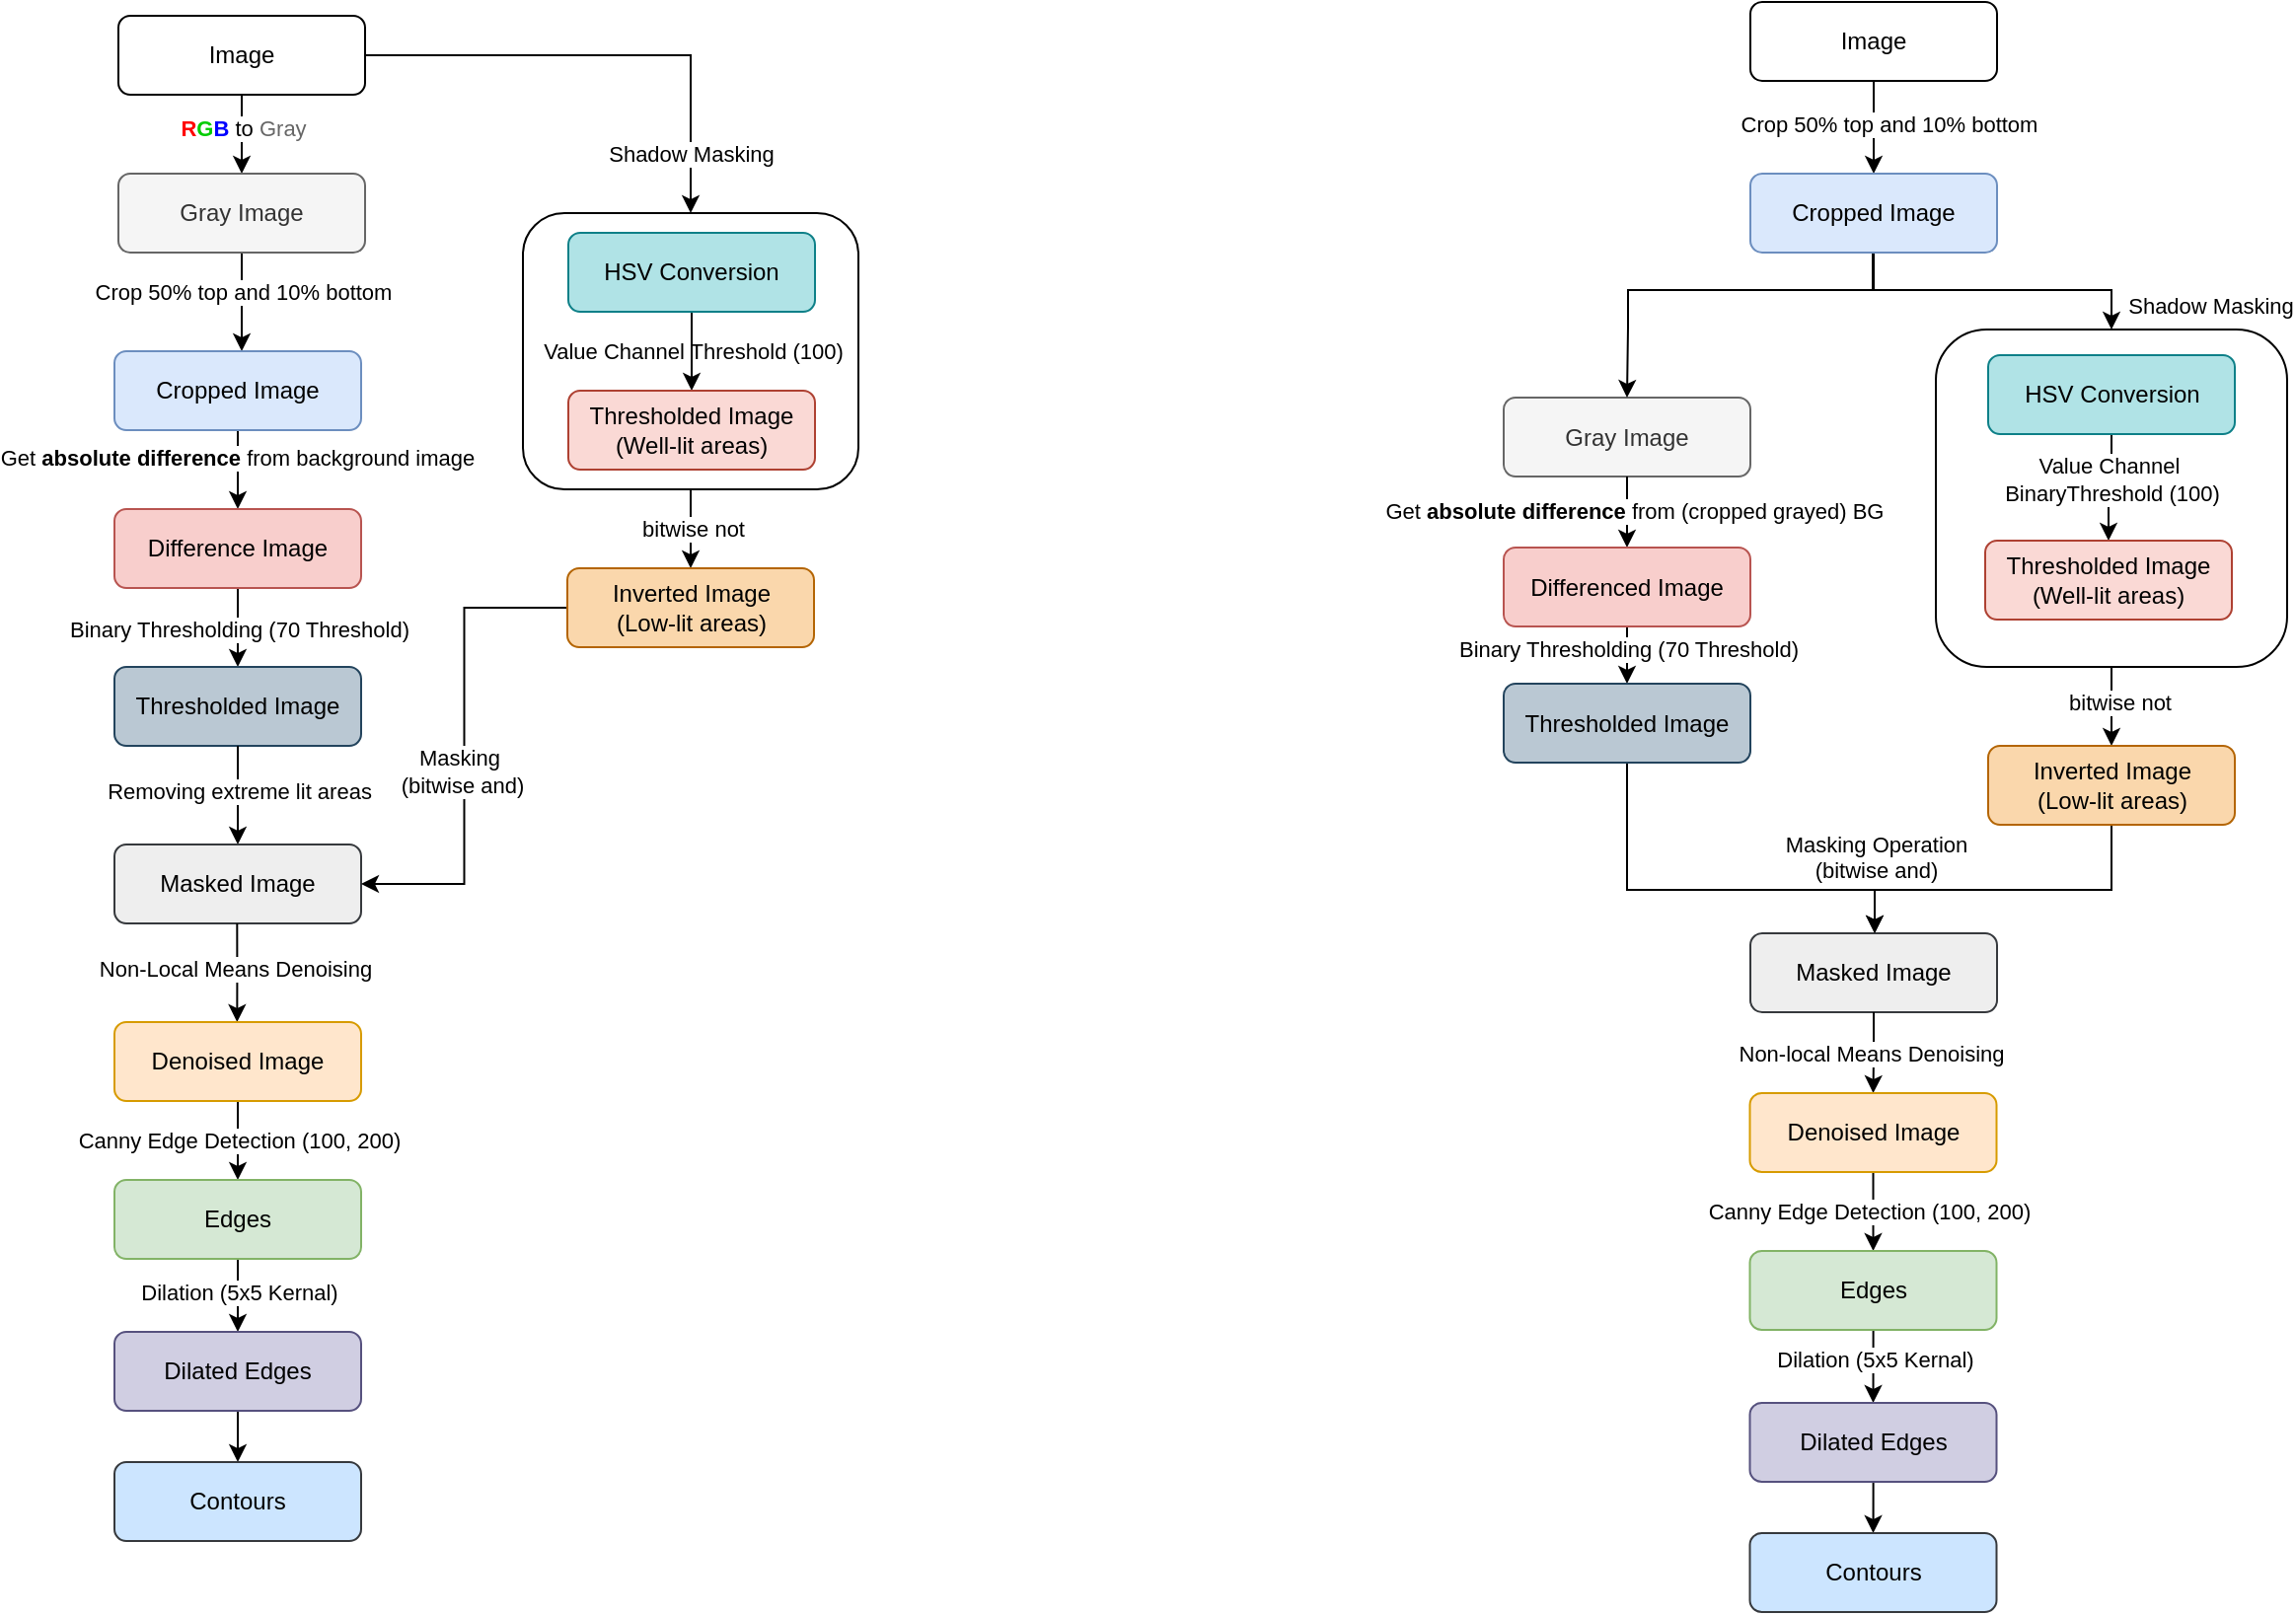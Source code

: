 <mxfile version="25.0.0">
  <diagram name="Page-1" id="ClQu5ERpnKyy4-RX53Do">
    <mxGraphModel grid="0" page="1" gridSize="10" guides="1" tooltips="1" connect="1" arrows="1" fold="1" pageScale="1" pageWidth="850" pageHeight="1100" math="0" shadow="0">
      <root>
        <mxCell id="0" />
        <mxCell id="1" parent="0" />
        <mxCell id="zpE95bTexFEux9_Y4K8K-3" style="edgeStyle=orthogonalEdgeStyle;rounded=0;orthogonalLoop=1;jettySize=auto;html=1;entryX=0.5;entryY=0;entryDx=0;entryDy=0;labelBackgroundColor=none;" edge="1" parent="1" source="zpE95bTexFEux9_Y4K8K-1" target="zpE95bTexFEux9_Y4K8K-2">
          <mxGeometry relative="1" as="geometry" />
        </mxCell>
        <mxCell id="zpE95bTexFEux9_Y4K8K-4" value="&lt;b&gt;&lt;font color=&quot;#ff0000&quot;&gt;R&lt;/font&gt;&lt;font color=&quot;#00cc00&quot;&gt;G&lt;/font&gt;&lt;font color=&quot;#0000ff&quot;&gt;B&lt;/font&gt;&lt;/b&gt; to &lt;font color=&quot;#666666&quot;&gt;Gray&lt;/font&gt;" style="edgeLabel;html=1;align=center;verticalAlign=middle;resizable=0;points=[];labelBackgroundColor=default;" connectable="0" vertex="1" parent="zpE95bTexFEux9_Y4K8K-3">
          <mxGeometry x="-0.376" y="-2" relative="1" as="geometry">
            <mxPoint x="2" y="4" as="offset" />
          </mxGeometry>
        </mxCell>
        <mxCell id="zpE95bTexFEux9_Y4K8K-47" style="edgeStyle=orthogonalEdgeStyle;rounded=0;orthogonalLoop=1;jettySize=auto;html=1;entryX=0.5;entryY=0;entryDx=0;entryDy=0;labelBackgroundColor=none;" edge="1" parent="1" source="zpE95bTexFEux9_Y4K8K-1" target="zpE95bTexFEux9_Y4K8K-27">
          <mxGeometry relative="1" as="geometry">
            <mxPoint x="637" y="160" as="targetPoint" />
            <Array as="points">
              <mxPoint x="632" y="80" />
            </Array>
          </mxGeometry>
        </mxCell>
        <mxCell id="zpE95bTexFEux9_Y4K8K-48" value="Shadow Masking" style="edgeLabel;html=1;align=center;verticalAlign=middle;resizable=0;points=[];labelBackgroundColor=default;" connectable="0" vertex="1" parent="zpE95bTexFEux9_Y4K8K-47">
          <mxGeometry x="0.577" relative="1" as="geometry">
            <mxPoint y="22" as="offset" />
          </mxGeometry>
        </mxCell>
        <mxCell id="zpE95bTexFEux9_Y4K8K-1" value="Image" style="rounded=1;whiteSpace=wrap;html=1;labelBackgroundColor=none;" vertex="1" parent="1">
          <mxGeometry x="342" y="60" width="125" height="40" as="geometry" />
        </mxCell>
        <mxCell id="zpE95bTexFEux9_Y4K8K-5" style="edgeStyle=orthogonalEdgeStyle;rounded=0;orthogonalLoop=1;jettySize=auto;html=1;labelBackgroundColor=none;" edge="1" parent="1" source="zpE95bTexFEux9_Y4K8K-2">
          <mxGeometry relative="1" as="geometry">
            <mxPoint x="404.5" y="230" as="targetPoint" />
          </mxGeometry>
        </mxCell>
        <mxCell id="zpE95bTexFEux9_Y4K8K-8" value="Crop 50% top and 10% bottom" style="edgeLabel;html=1;align=center;verticalAlign=middle;resizable=0;points=[];labelBackgroundColor=default;" connectable="0" vertex="1" parent="zpE95bTexFEux9_Y4K8K-5">
          <mxGeometry x="-0.37" y="-2" relative="1" as="geometry">
            <mxPoint x="2" y="4" as="offset" />
          </mxGeometry>
        </mxCell>
        <mxCell id="zpE95bTexFEux9_Y4K8K-2" value="Gray Image" style="rounded=1;whiteSpace=wrap;html=1;fillColor=#f5f5f5;fontColor=#333333;strokeColor=#666666;labelBackgroundColor=none;" vertex="1" parent="1">
          <mxGeometry x="342" y="140" width="125" height="40" as="geometry" />
        </mxCell>
        <mxCell id="zpE95bTexFEux9_Y4K8K-14" style="edgeStyle=orthogonalEdgeStyle;rounded=0;orthogonalLoop=1;jettySize=auto;html=1;entryX=0.5;entryY=0;entryDx=0;entryDy=0;exitX=0.5;exitY=1;exitDx=0;exitDy=0;" edge="1" parent="1" source="zpE95bTexFEux9_Y4K8K-16" target="zpE95bTexFEux9_Y4K8K-13">
          <mxGeometry relative="1" as="geometry">
            <mxPoint x="404.5" y="280" as="sourcePoint" />
          </mxGeometry>
        </mxCell>
        <mxCell id="zpE95bTexFEux9_Y4K8K-17" value="Get&amp;nbsp;&lt;b&gt;absolute difference&lt;/b&gt;&amp;nbsp;from background image" style="edgeLabel;html=1;align=center;verticalAlign=middle;resizable=0;points=[];labelBackgroundColor=default;" connectable="0" vertex="1" parent="zpE95bTexFEux9_Y4K8K-14">
          <mxGeometry x="-0.293" y="-1" relative="1" as="geometry">
            <mxPoint as="offset" />
          </mxGeometry>
        </mxCell>
        <mxCell id="zpE95bTexFEux9_Y4K8K-23" style="edgeStyle=orthogonalEdgeStyle;rounded=0;orthogonalLoop=1;jettySize=auto;html=1;entryX=0.5;entryY=0;entryDx=0;entryDy=0;" edge="1" parent="1" source="zpE95bTexFEux9_Y4K8K-13" target="zpE95bTexFEux9_Y4K8K-20">
          <mxGeometry relative="1" as="geometry" />
        </mxCell>
        <mxCell id="zpE95bTexFEux9_Y4K8K-25" value="Binary Thresholding (70 Threshold)" style="edgeLabel;html=1;align=center;verticalAlign=middle;resizable=0;points=[];labelBackgroundColor=default;" connectable="0" vertex="1" parent="zpE95bTexFEux9_Y4K8K-23">
          <mxGeometry x="-0.231" relative="1" as="geometry">
            <mxPoint y="5" as="offset" />
          </mxGeometry>
        </mxCell>
        <mxCell id="zpE95bTexFEux9_Y4K8K-13" value="Difference Image" style="rounded=1;whiteSpace=wrap;html=1;fillColor=#f8cecc;strokeColor=#b85450;" vertex="1" parent="1">
          <mxGeometry x="340" y="310" width="125" height="40" as="geometry" />
        </mxCell>
        <mxCell id="zpE95bTexFEux9_Y4K8K-16" value="Cropped Image" style="rounded=1;whiteSpace=wrap;html=1;fillColor=#dae8fc;strokeColor=#6c8ebf;" vertex="1" parent="1">
          <mxGeometry x="340" y="230" width="125" height="40" as="geometry" />
        </mxCell>
        <mxCell id="zpE95bTexFEux9_Y4K8K-20" value="Thresholded Image" style="rounded=1;whiteSpace=wrap;html=1;fillColor=#bac8d3;strokeColor=#23445d;" vertex="1" parent="1">
          <mxGeometry x="340" y="390" width="125" height="40" as="geometry" />
        </mxCell>
        <mxCell id="zpE95bTexFEux9_Y4K8K-50" style="edgeStyle=orthogonalEdgeStyle;rounded=0;orthogonalLoop=1;jettySize=auto;html=1;entryX=0.5;entryY=0;entryDx=0;entryDy=0;" edge="1" parent="1" source="zpE95bTexFEux9_Y4K8K-27" target="zpE95bTexFEux9_Y4K8K-52">
          <mxGeometry relative="1" as="geometry">
            <mxPoint x="632" y="450" as="targetPoint" />
          </mxGeometry>
        </mxCell>
        <mxCell id="zpE95bTexFEux9_Y4K8K-53" value="bitwise not" style="edgeLabel;html=1;align=center;verticalAlign=middle;resizable=0;points=[];" connectable="0" vertex="1" parent="zpE95bTexFEux9_Y4K8K-50">
          <mxGeometry x="-0.198" y="-2" relative="1" as="geometry">
            <mxPoint x="3" y="4" as="offset" />
          </mxGeometry>
        </mxCell>
        <mxCell id="zpE95bTexFEux9_Y4K8K-27" value="" style="rounded=1;whiteSpace=wrap;html=1;fillColor=none;" vertex="1" parent="1">
          <mxGeometry x="547" y="160" width="170" height="140" as="geometry" />
        </mxCell>
        <mxCell id="zpE95bTexFEux9_Y4K8K-36" style="edgeStyle=orthogonalEdgeStyle;rounded=0;orthogonalLoop=1;jettySize=auto;html=1;entryX=0.5;entryY=0;entryDx=0;entryDy=0;" edge="1" parent="1" source="zpE95bTexFEux9_Y4K8K-20" target="zpE95bTexFEux9_Y4K8K-51">
          <mxGeometry relative="1" as="geometry">
            <mxPoint x="403" y="500" as="targetPoint" />
            <Array as="points">
              <mxPoint x="403" y="460" />
              <mxPoint x="403" y="490" />
            </Array>
          </mxGeometry>
        </mxCell>
        <mxCell id="zpE95bTexFEux9_Y4K8K-37" value="Removing extreme lit areas" style="edgeLabel;html=1;align=center;verticalAlign=middle;resizable=0;points=[];" connectable="0" vertex="1" parent="zpE95bTexFEux9_Y4K8K-36">
          <mxGeometry x="-0.103" y="-1" relative="1" as="geometry">
            <mxPoint x="1" as="offset" />
          </mxGeometry>
        </mxCell>
        <mxCell id="zpE95bTexFEux9_Y4K8K-45" style="edgeStyle=orthogonalEdgeStyle;rounded=0;orthogonalLoop=1;jettySize=auto;html=1;entryX=0.5;entryY=0;entryDx=0;entryDy=0;" edge="1" parent="1" source="zpE95bTexFEux9_Y4K8K-40" target="zpE95bTexFEux9_Y4K8K-41">
          <mxGeometry relative="1" as="geometry" />
        </mxCell>
        <mxCell id="zpE95bTexFEux9_Y4K8K-40" value="HSV Conversion" style="rounded=1;whiteSpace=wrap;html=1;fillColor=#b0e3e6;strokeColor=#0e8088;labelBackgroundColor=none;" vertex="1" parent="1">
          <mxGeometry x="570" y="170" width="125" height="40" as="geometry" />
        </mxCell>
        <mxCell id="zpE95bTexFEux9_Y4K8K-41" value="Thresholded Image&lt;div&gt;(Well-lit areas)&lt;/div&gt;" style="rounded=1;whiteSpace=wrap;html=1;fillColor=#fad9d5;strokeColor=#ae4132;" vertex="1" parent="1">
          <mxGeometry x="570" y="250" width="125" height="40" as="geometry" />
        </mxCell>
        <mxCell id="zpE95bTexFEux9_Y4K8K-46" value="Value Channel Threshold (100)" style="edgeLabel;html=1;align=center;verticalAlign=middle;resizable=0;points=[];labelBackgroundColor=none;" connectable="0" vertex="1" parent="1">
          <mxGeometry x="632.5" y="230" as="geometry" />
        </mxCell>
        <mxCell id="zpE95bTexFEux9_Y4K8K-51" value="Masked Image" style="rounded=1;whiteSpace=wrap;html=1;fillColor=#eeeeee;strokeColor=#36393d;" vertex="1" parent="1">
          <mxGeometry x="340" y="480" width="125" height="40" as="geometry" />
        </mxCell>
        <mxCell id="zpE95bTexFEux9_Y4K8K-56" style="edgeStyle=orthogonalEdgeStyle;rounded=0;orthogonalLoop=1;jettySize=auto;html=1;entryX=1;entryY=0.5;entryDx=0;entryDy=0;" edge="1" parent="1" source="zpE95bTexFEux9_Y4K8K-52" target="zpE95bTexFEux9_Y4K8K-51">
          <mxGeometry relative="1" as="geometry" />
        </mxCell>
        <mxCell id="zpE95bTexFEux9_Y4K8K-57" value="Masking&amp;nbsp;&lt;div&gt;(bitwise and)&lt;/div&gt;" style="edgeLabel;html=1;align=center;verticalAlign=middle;resizable=0;points=[];" connectable="0" vertex="1" parent="zpE95bTexFEux9_Y4K8K-56">
          <mxGeometry x="0.1" y="-2" relative="1" as="geometry">
            <mxPoint as="offset" />
          </mxGeometry>
        </mxCell>
        <mxCell id="zpE95bTexFEux9_Y4K8K-52" value="Inverted Image&lt;br&gt;(Low-lit areas)" style="rounded=1;whiteSpace=wrap;html=1;fillColor=#fad7ac;strokeColor=#b46504;" vertex="1" parent="1">
          <mxGeometry x="569.5" y="340" width="125" height="40" as="geometry" />
        </mxCell>
        <mxCell id="zpE95bTexFEux9_Y4K8K-58" style="edgeStyle=orthogonalEdgeStyle;rounded=0;orthogonalLoop=1;jettySize=auto;html=1;entryX=0.5;entryY=0;entryDx=0;entryDy=0;" edge="1" parent="1">
          <mxGeometry relative="1" as="geometry">
            <mxPoint x="402.16" y="520" as="sourcePoint" />
            <mxPoint x="402.16" y="570" as="targetPoint" />
            <Array as="points">
              <mxPoint x="402.16" y="550" />
              <mxPoint x="402.16" y="580" />
            </Array>
          </mxGeometry>
        </mxCell>
        <mxCell id="zpE95bTexFEux9_Y4K8K-59" value="Non-Local Means Denoising" style="edgeLabel;html=1;align=center;verticalAlign=middle;resizable=0;points=[];" connectable="0" vertex="1" parent="zpE95bTexFEux9_Y4K8K-58">
          <mxGeometry x="-0.103" y="-1" relative="1" as="geometry">
            <mxPoint as="offset" />
          </mxGeometry>
        </mxCell>
        <mxCell id="zpE95bTexFEux9_Y4K8K-61" style="edgeStyle=orthogonalEdgeStyle;rounded=0;orthogonalLoop=1;jettySize=auto;html=1;entryX=0.5;entryY=0;entryDx=0;entryDy=0;" edge="1" parent="1" source="zpE95bTexFEux9_Y4K8K-60" target="zpE95bTexFEux9_Y4K8K-62">
          <mxGeometry relative="1" as="geometry">
            <mxPoint x="402.5" y="650" as="targetPoint" />
          </mxGeometry>
        </mxCell>
        <mxCell id="zpE95bTexFEux9_Y4K8K-60" value="Denoised Image" style="rounded=1;whiteSpace=wrap;html=1;fillColor=#ffe6cc;strokeColor=#d79b00;" vertex="1" parent="1">
          <mxGeometry x="340" y="570" width="125" height="40" as="geometry" />
        </mxCell>
        <mxCell id="zpE95bTexFEux9_Y4K8K-73" style="edgeStyle=orthogonalEdgeStyle;rounded=0;orthogonalLoop=1;jettySize=auto;html=1;entryX=0.5;entryY=0;entryDx=0;entryDy=0;" edge="1" parent="1" source="zpE95bTexFEux9_Y4K8K-62" target="zpE95bTexFEux9_Y4K8K-74">
          <mxGeometry relative="1" as="geometry">
            <mxPoint x="402.5" y="720" as="targetPoint" />
          </mxGeometry>
        </mxCell>
        <mxCell id="zpE95bTexFEux9_Y4K8K-77" value="Dilation (5x5 Kernal)" style="edgeLabel;html=1;align=center;verticalAlign=middle;resizable=0;points=[];" connectable="0" vertex="1" parent="zpE95bTexFEux9_Y4K8K-73">
          <mxGeometry x="-0.224" relative="1" as="geometry">
            <mxPoint as="offset" />
          </mxGeometry>
        </mxCell>
        <mxCell id="zpE95bTexFEux9_Y4K8K-62" value="Edges" style="rounded=1;whiteSpace=wrap;html=1;fillColor=#d5e8d4;strokeColor=#82b366;" vertex="1" parent="1">
          <mxGeometry x="340" y="650" width="125" height="40" as="geometry" />
        </mxCell>
        <mxCell id="zpE95bTexFEux9_Y4K8K-63" value="Canny Edge Detection (100, 200)" style="edgeLabel;html=1;align=center;verticalAlign=middle;resizable=0;points=[];" connectable="0" vertex="1" parent="1">
          <mxGeometry x="402.503" y="630.002" as="geometry" />
        </mxCell>
        <mxCell id="zpE95bTexFEux9_Y4K8K-75" style="edgeStyle=orthogonalEdgeStyle;rounded=0;orthogonalLoop=1;jettySize=auto;html=1;entryX=0.5;entryY=0;entryDx=0;entryDy=0;" edge="1" parent="1" source="zpE95bTexFEux9_Y4K8K-74" target="zpE95bTexFEux9_Y4K8K-76">
          <mxGeometry relative="1" as="geometry">
            <mxPoint x="404.5" y="780" as="targetPoint" />
          </mxGeometry>
        </mxCell>
        <mxCell id="zpE95bTexFEux9_Y4K8K-74" value="Dilated Edges" style="rounded=1;whiteSpace=wrap;html=1;fillColor=#d0cee2;strokeColor=#56517e;" vertex="1" parent="1">
          <mxGeometry x="340" y="727" width="125" height="40" as="geometry" />
        </mxCell>
        <mxCell id="zpE95bTexFEux9_Y4K8K-76" value="Contours" style="rounded=1;whiteSpace=wrap;html=1;fillColor=#cce5ff;strokeColor=#36393d;" vertex="1" parent="1">
          <mxGeometry x="340" y="793" width="125" height="40" as="geometry" />
        </mxCell>
        <mxCell id="zpE95bTexFEux9_Y4K8K-84" value="Image" style="rounded=1;whiteSpace=wrap;html=1;labelBackgroundColor=none;" vertex="1" parent="1">
          <mxGeometry x="1169" y="53" width="125" height="40" as="geometry" />
        </mxCell>
        <mxCell id="zpE95bTexFEux9_Y4K8K-85" style="edgeStyle=orthogonalEdgeStyle;rounded=0;orthogonalLoop=1;jettySize=auto;html=1;labelBackgroundColor=none;exitX=0.5;exitY=1;exitDx=0;exitDy=0;entryX=0.5;entryY=0;entryDx=0;entryDy=0;" edge="1" parent="1" source="zpE95bTexFEux9_Y4K8K-84" target="zpE95bTexFEux9_Y4K8K-93">
          <mxGeometry relative="1" as="geometry">
            <mxPoint x="1090.5" y="191" as="targetPoint" />
          </mxGeometry>
        </mxCell>
        <mxCell id="zpE95bTexFEux9_Y4K8K-86" value="Crop 50% top and 10% bottom" style="edgeLabel;html=1;align=center;verticalAlign=middle;resizable=0;points=[];labelBackgroundColor=default;" connectable="0" vertex="1" parent="zpE95bTexFEux9_Y4K8K-85">
          <mxGeometry x="-0.37" y="-2" relative="1" as="geometry">
            <mxPoint x="9" y="7" as="offset" />
          </mxGeometry>
        </mxCell>
        <mxCell id="zpE95bTexFEux9_Y4K8K-87" value="Gray Image" style="rounded=1;whiteSpace=wrap;html=1;fillColor=#f5f5f5;fontColor=#333333;strokeColor=#666666;labelBackgroundColor=none;" vertex="1" parent="1">
          <mxGeometry x="1044" y="253.5" width="125" height="40" as="geometry" />
        </mxCell>
        <mxCell id="zpE95bTexFEux9_Y4K8K-88" style="edgeStyle=orthogonalEdgeStyle;rounded=0;orthogonalLoop=1;jettySize=auto;html=1;entryX=0.5;entryY=0;entryDx=0;entryDy=0;exitX=0.5;exitY=1;exitDx=0;exitDy=0;" edge="1" parent="1" source="zpE95bTexFEux9_Y4K8K-87" target="zpE95bTexFEux9_Y4K8K-92">
          <mxGeometry relative="1" as="geometry">
            <mxPoint x="1095.5" y="264.5" as="sourcePoint" />
          </mxGeometry>
        </mxCell>
        <mxCell id="zpE95bTexFEux9_Y4K8K-89" value="Get&amp;nbsp;&lt;b&gt;absolute difference&lt;/b&gt;&amp;nbsp;from (cropped grayed) BG" style="edgeLabel;html=1;align=center;verticalAlign=middle;resizable=0;points=[];labelBackgroundColor=default;" connectable="0" vertex="1" parent="zpE95bTexFEux9_Y4K8K-88">
          <mxGeometry x="-0.293" y="-1" relative="1" as="geometry">
            <mxPoint x="4" y="5" as="offset" />
          </mxGeometry>
        </mxCell>
        <mxCell id="zpE95bTexFEux9_Y4K8K-90" style="edgeStyle=orthogonalEdgeStyle;rounded=0;orthogonalLoop=1;jettySize=auto;html=1;entryX=0.5;entryY=0;entryDx=0;entryDy=0;" edge="1" parent="1" source="zpE95bTexFEux9_Y4K8K-92" target="zpE95bTexFEux9_Y4K8K-94">
          <mxGeometry relative="1" as="geometry">
            <Array as="points">
              <mxPoint x="1107" y="375.5" />
              <mxPoint x="1107" y="375.5" />
            </Array>
          </mxGeometry>
        </mxCell>
        <mxCell id="1dstTxdm6hBY9ZnSlizb-5" value="Binary Thresholding (70 Threshold)" style="edgeLabel;html=1;align=center;verticalAlign=middle;resizable=0;points=[];" connectable="0" vertex="1" parent="zpE95bTexFEux9_Y4K8K-90">
          <mxGeometry x="-0.306" y="-1" relative="1" as="geometry">
            <mxPoint x="1" y="1" as="offset" />
          </mxGeometry>
        </mxCell>
        <mxCell id="zpE95bTexFEux9_Y4K8K-92" value="Differenced Image" style="rounded=1;whiteSpace=wrap;html=1;fillColor=#f8cecc;strokeColor=#b85450;" vertex="1" parent="1">
          <mxGeometry x="1044" y="329.5" width="125" height="40" as="geometry" />
        </mxCell>
        <mxCell id="1dstTxdm6hBY9ZnSlizb-6" style="edgeStyle=orthogonalEdgeStyle;rounded=0;orthogonalLoop=1;jettySize=auto;html=1;entryX=0.5;entryY=0;entryDx=0;entryDy=0;" edge="1" parent="1" target="zpE95bTexFEux9_Y4K8K-87">
          <mxGeometry relative="1" as="geometry">
            <mxPoint x="1233.0" y="180" as="sourcePoint" />
            <mxPoint x="1099.0" y="219" as="targetPoint" />
            <Array as="points">
              <mxPoint x="1231" y="180" />
              <mxPoint x="1231" y="199" />
              <mxPoint x="1107" y="199" />
              <mxPoint x="1107" y="218" />
            </Array>
          </mxGeometry>
        </mxCell>
        <mxCell id="1dstTxdm6hBY9ZnSlizb-7" style="edgeStyle=orthogonalEdgeStyle;rounded=0;orthogonalLoop=1;jettySize=auto;html=1;entryX=0.5;entryY=0;entryDx=0;entryDy=0;" edge="1" parent="1" source="zpE95bTexFEux9_Y4K8K-93" target="zpE95bTexFEux9_Y4K8K-97">
          <mxGeometry relative="1" as="geometry">
            <Array as="points">
              <mxPoint x="1232" y="199" />
              <mxPoint x="1352" y="199" />
            </Array>
          </mxGeometry>
        </mxCell>
        <mxCell id="zpE95bTexFEux9_Y4K8K-93" value="Cropped Image" style="rounded=1;whiteSpace=wrap;html=1;fillColor=#dae8fc;strokeColor=#6c8ebf;" vertex="1" parent="1">
          <mxGeometry x="1169" y="140" width="125" height="40" as="geometry" />
        </mxCell>
        <mxCell id="1dstTxdm6hBY9ZnSlizb-15" style="edgeStyle=orthogonalEdgeStyle;rounded=0;orthogonalLoop=1;jettySize=auto;html=1;" edge="1" parent="1" source="zpE95bTexFEux9_Y4K8K-94" target="zpE95bTexFEux9_Y4K8K-104">
          <mxGeometry relative="1" as="geometry">
            <Array as="points">
              <mxPoint x="1107" y="503" />
              <mxPoint x="1232" y="503" />
            </Array>
          </mxGeometry>
        </mxCell>
        <mxCell id="zpE95bTexFEux9_Y4K8K-94" value="Thresholded Image" style="rounded=1;whiteSpace=wrap;html=1;fillColor=#bac8d3;strokeColor=#23445d;" vertex="1" parent="1">
          <mxGeometry x="1044" y="398.5" width="125" height="40" as="geometry" />
        </mxCell>
        <mxCell id="zpE95bTexFEux9_Y4K8K-95" style="edgeStyle=orthogonalEdgeStyle;rounded=0;orthogonalLoop=1;jettySize=auto;html=1;entryX=0.5;entryY=0;entryDx=0;entryDy=0;exitX=0.5;exitY=1;exitDx=0;exitDy=0;" edge="1" parent="1" source="zpE95bTexFEux9_Y4K8K-97" target="zpE95bTexFEux9_Y4K8K-107">
          <mxGeometry relative="1" as="geometry">
            <mxPoint x="1362.5" y="446" as="targetPoint" />
            <mxPoint x="1365" y="467" as="sourcePoint" />
          </mxGeometry>
        </mxCell>
        <mxCell id="zpE95bTexFEux9_Y4K8K-96" value="bitwise not" style="edgeLabel;html=1;align=center;verticalAlign=middle;resizable=0;points=[];" connectable="0" vertex="1" parent="zpE95bTexFEux9_Y4K8K-95">
          <mxGeometry x="-0.198" y="-2" relative="1" as="geometry">
            <mxPoint x="6" y="2" as="offset" />
          </mxGeometry>
        </mxCell>
        <mxCell id="zpE95bTexFEux9_Y4K8K-97" value="" style="rounded=1;whiteSpace=wrap;html=1;fillColor=none;" vertex="1" parent="1">
          <mxGeometry x="1263" y="219" width="178" height="171" as="geometry" />
        </mxCell>
        <mxCell id="zpE95bTexFEux9_Y4K8K-100" style="edgeStyle=orthogonalEdgeStyle;rounded=0;orthogonalLoop=1;jettySize=auto;html=1;entryX=0.5;entryY=0;entryDx=0;entryDy=0;" edge="1" parent="1" source="zpE95bTexFEux9_Y4K8K-101" target="zpE95bTexFEux9_Y4K8K-102">
          <mxGeometry relative="1" as="geometry" />
        </mxCell>
        <mxCell id="1dstTxdm6hBY9ZnSlizb-2" value="Shadow Masking" style="edgeLabel;html=1;align=center;verticalAlign=middle;resizable=0;points=[];" connectable="0" vertex="1" parent="zpE95bTexFEux9_Y4K8K-100">
          <mxGeometry x="-0.658" y="3" relative="1" as="geometry">
            <mxPoint x="47" y="-75" as="offset" />
          </mxGeometry>
        </mxCell>
        <mxCell id="zpE95bTexFEux9_Y4K8K-101" value="HSV Conversion" style="rounded=1;whiteSpace=wrap;html=1;fillColor=#b0e3e6;strokeColor=#0e8088;labelBackgroundColor=none;" vertex="1" parent="1">
          <mxGeometry x="1289.5" y="232.0" width="125" height="40" as="geometry" />
        </mxCell>
        <mxCell id="zpE95bTexFEux9_Y4K8K-102" value="Thresholded Image&lt;div&gt;(Well-lit areas)&lt;/div&gt;" style="rounded=1;whiteSpace=wrap;html=1;fillColor=#fad9d5;strokeColor=#ae4132;" vertex="1" parent="1">
          <mxGeometry x="1288" y="326" width="125" height="40" as="geometry" />
        </mxCell>
        <mxCell id="zpE95bTexFEux9_Y4K8K-103" value="Value Channel&amp;nbsp;&lt;div&gt;BinaryThreshold (100)&lt;/div&gt;" style="edgeLabel;html=1;align=center;verticalAlign=middle;resizable=0;points=[];labelBackgroundColor=default;" connectable="0" vertex="1" parent="1">
          <mxGeometry x="1352" y="295" as="geometry" />
        </mxCell>
        <mxCell id="zpE95bTexFEux9_Y4K8K-104" value="Masked Image" style="rounded=1;whiteSpace=wrap;html=1;fillColor=#eeeeee;strokeColor=#36393d;" vertex="1" parent="1">
          <mxGeometry x="1169" y="525" width="125" height="40" as="geometry" />
        </mxCell>
        <mxCell id="1dstTxdm6hBY9ZnSlizb-16" style="edgeStyle=orthogonalEdgeStyle;rounded=0;orthogonalLoop=1;jettySize=auto;html=1;" edge="1" parent="1" source="zpE95bTexFEux9_Y4K8K-107" target="zpE95bTexFEux9_Y4K8K-104">
          <mxGeometry relative="1" as="geometry">
            <Array as="points">
              <mxPoint x="1352" y="503" />
              <mxPoint x="1232" y="503" />
            </Array>
          </mxGeometry>
        </mxCell>
        <mxCell id="zpE95bTexFEux9_Y4K8K-107" value="Inverted Image&lt;br&gt;(Low-lit areas)" style="rounded=1;whiteSpace=wrap;html=1;fillColor=#fad7ac;strokeColor=#b46504;" vertex="1" parent="1">
          <mxGeometry x="1289.5" y="430" width="125" height="40" as="geometry" />
        </mxCell>
        <mxCell id="zpE95bTexFEux9_Y4K8K-108" style="edgeStyle=orthogonalEdgeStyle;rounded=0;orthogonalLoop=1;jettySize=auto;html=1;exitX=0.5;exitY=1;exitDx=0;exitDy=0;entryX=0.5;entryY=0;entryDx=0;entryDy=0;" edge="1" parent="1" source="zpE95bTexFEux9_Y4K8K-104" target="zpE95bTexFEux9_Y4K8K-111">
          <mxGeometry relative="1" as="geometry">
            <mxPoint x="1268" y="647" as="sourcePoint" />
            <mxPoint x="1239" y="646" as="targetPoint" />
          </mxGeometry>
        </mxCell>
        <mxCell id="zpE95bTexFEux9_Y4K8K-120" value="Non-local Means Denoising" style="edgeLabel;html=1;align=center;verticalAlign=middle;resizable=0;points=[];" connectable="0" vertex="1" parent="zpE95bTexFEux9_Y4K8K-108">
          <mxGeometry x="-0.206" y="-1" relative="1" as="geometry">
            <mxPoint x="-1" y="4" as="offset" />
          </mxGeometry>
        </mxCell>
        <mxCell id="zpE95bTexFEux9_Y4K8K-110" style="edgeStyle=orthogonalEdgeStyle;rounded=0;orthogonalLoop=1;jettySize=auto;html=1;entryX=0.5;entryY=0;entryDx=0;entryDy=0;" edge="1" parent="1" source="zpE95bTexFEux9_Y4K8K-111" target="zpE95bTexFEux9_Y4K8K-114">
          <mxGeometry relative="1" as="geometry">
            <mxPoint x="1228.75" y="686" as="targetPoint" />
          </mxGeometry>
        </mxCell>
        <mxCell id="zpE95bTexFEux9_Y4K8K-111" value="Denoised Image" style="rounded=1;whiteSpace=wrap;html=1;fillColor=#ffe6cc;strokeColor=#d79b00;" vertex="1" parent="1">
          <mxGeometry x="1168.75" y="606" width="125" height="40" as="geometry" />
        </mxCell>
        <mxCell id="zpE95bTexFEux9_Y4K8K-112" style="edgeStyle=orthogonalEdgeStyle;rounded=0;orthogonalLoop=1;jettySize=auto;html=1;entryX=0.5;entryY=0;entryDx=0;entryDy=0;" edge="1" parent="1" target="zpE95bTexFEux9_Y4K8K-117">
          <mxGeometry relative="1" as="geometry">
            <mxPoint x="1231.25" y="756" as="targetPoint" />
            <mxPoint x="1233.779" y="726" as="sourcePoint" />
          </mxGeometry>
        </mxCell>
        <mxCell id="zpE95bTexFEux9_Y4K8K-113" value="Dilation (5x5 Kernal)" style="edgeLabel;html=1;align=center;verticalAlign=middle;resizable=0;points=[];" connectable="0" vertex="1" parent="zpE95bTexFEux9_Y4K8K-112">
          <mxGeometry x="-0.224" relative="1" as="geometry">
            <mxPoint y="2" as="offset" />
          </mxGeometry>
        </mxCell>
        <mxCell id="zpE95bTexFEux9_Y4K8K-114" value="Edges" style="rounded=1;whiteSpace=wrap;html=1;fillColor=#d5e8d4;strokeColor=#82b366;" vertex="1" parent="1">
          <mxGeometry x="1168.75" y="686" width="125" height="40" as="geometry" />
        </mxCell>
        <mxCell id="zpE95bTexFEux9_Y4K8K-115" value="Canny Edge Detection (100, 200)" style="edgeLabel;html=1;align=center;verticalAlign=middle;resizable=0;points=[];" connectable="0" vertex="1" parent="1">
          <mxGeometry x="1228.753" y="666.002" as="geometry" />
        </mxCell>
        <mxCell id="zpE95bTexFEux9_Y4K8K-116" style="edgeStyle=orthogonalEdgeStyle;rounded=0;orthogonalLoop=1;jettySize=auto;html=1;entryX=0.5;entryY=0;entryDx=0;entryDy=0;" edge="1" parent="1" source="zpE95bTexFEux9_Y4K8K-117" target="zpE95bTexFEux9_Y4K8K-118">
          <mxGeometry relative="1" as="geometry">
            <mxPoint x="1233.25" y="816" as="targetPoint" />
          </mxGeometry>
        </mxCell>
        <mxCell id="zpE95bTexFEux9_Y4K8K-117" value="Dilated Edges" style="rounded=1;whiteSpace=wrap;html=1;fillColor=#d0cee2;strokeColor=#56517e;" vertex="1" parent="1">
          <mxGeometry x="1168.75" y="763" width="125" height="40" as="geometry" />
        </mxCell>
        <mxCell id="zpE95bTexFEux9_Y4K8K-118" value="Contours" style="rounded=1;whiteSpace=wrap;html=1;fillColor=#cce5ff;strokeColor=#36393d;" vertex="1" parent="1">
          <mxGeometry x="1168.75" y="829" width="125" height="40" as="geometry" />
        </mxCell>
        <mxCell id="1dstTxdm6hBY9ZnSlizb-11" value="&lt;div style=&quot;forced-color-adjust: none; color: rgb(0, 0, 0); font-family: Helvetica; font-size: 11px; font-style: normal; font-variant-ligatures: normal; font-variant-caps: normal; font-weight: 400; letter-spacing: normal; orphans: 2; text-indent: 0px; text-transform: none; widows: 2; word-spacing: 0px; -webkit-text-stroke-width: 0px; white-space: nowrap; text-decoration-thickness: initial; text-decoration-style: initial; text-decoration-color: initial;&quot;&gt;Masking Operation&lt;/div&gt;&lt;div style=&quot;forced-color-adjust: none; color: rgb(0, 0, 0); font-family: Helvetica; font-size: 11px; font-style: normal; font-variant-ligatures: normal; font-variant-caps: normal; font-weight: 400; letter-spacing: normal; orphans: 2; text-indent: 0px; text-transform: none; widows: 2; word-spacing: 0px; -webkit-text-stroke-width: 0px; white-space: nowrap; text-decoration-thickness: initial; text-decoration-style: initial; text-decoration-color: initial;&quot;&gt;(bitwise and)&lt;/div&gt;" style="text;whiteSpace=wrap;html=1;align=center;" vertex="1" parent="1">
          <mxGeometry x="1176.5" y="467" width="111.5" height="37" as="geometry" />
        </mxCell>
      </root>
    </mxGraphModel>
  </diagram>
</mxfile>
